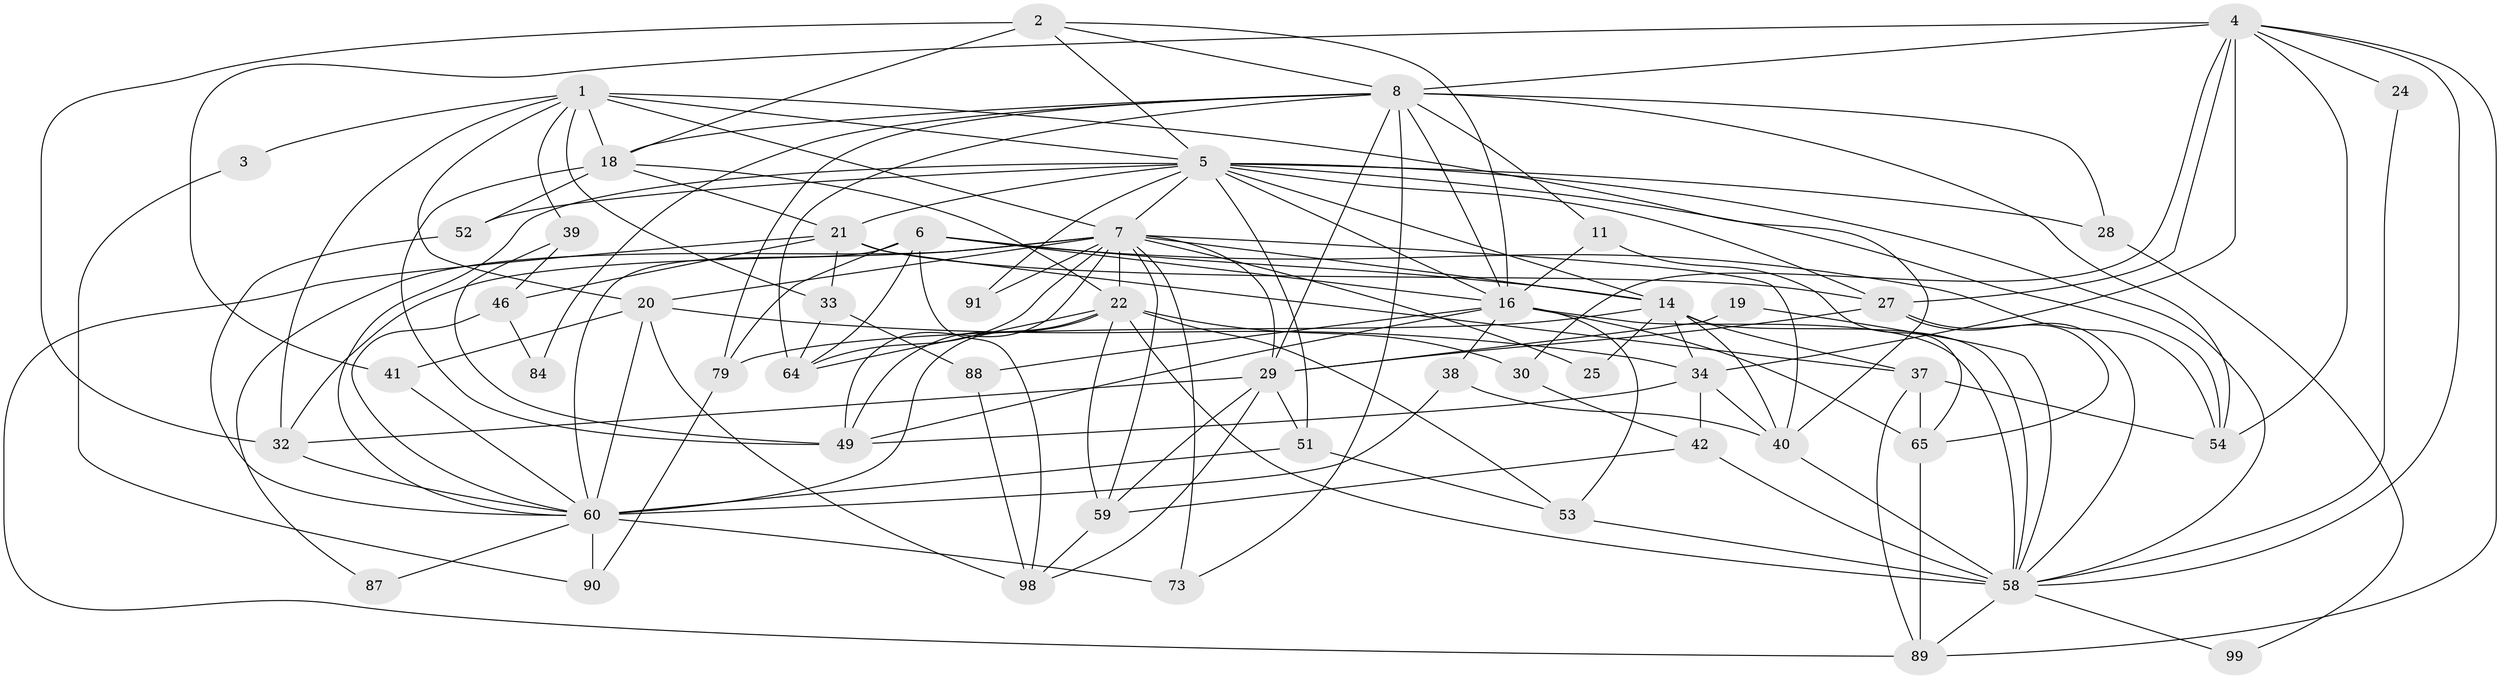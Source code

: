// original degree distribution, {4: 0.3173076923076923, 3: 0.25961538461538464, 2: 0.1346153846153846, 7: 0.019230769230769232, 6: 0.07692307692307693, 5: 0.15384615384615385, 8: 0.028846153846153848, 9: 0.009615384615384616}
// Generated by graph-tools (version 1.1) at 2025/15/03/09/25 04:15:09]
// undirected, 52 vertices, 144 edges
graph export_dot {
graph [start="1"]
  node [color=gray90,style=filled];
  1 [super="+36+56"];
  2 [super="+47+57"];
  3;
  4 [super="+9"];
  5 [super="+26+15+10"];
  6 [super="+62+12"];
  7 [super="+50+72+31"];
  8 [super="+102+76+13"];
  11 [super="+82"];
  14 [super="+23+17"];
  16 [super="+78"];
  18 [super="+66"];
  19;
  20 [super="+100"];
  21 [super="+101"];
  22 [super="+35"];
  24;
  25;
  27 [super="+80"];
  28;
  29;
  30;
  32 [super="+67"];
  33;
  34;
  37 [super="+95"];
  38;
  39;
  40 [super="+43+75"];
  41 [super="+97"];
  42 [super="+104"];
  46;
  49 [super="+69"];
  51 [super="+70"];
  52;
  53;
  54 [super="+61"];
  58 [super="+86+83"];
  59 [super="+93"];
  60 [super="+63"];
  64 [super="+85"];
  65;
  73;
  79;
  84;
  87;
  88;
  89;
  90;
  91;
  98;
  99;
  1 -- 3;
  1 -- 32;
  1 -- 18 [weight=2];
  1 -- 33;
  1 -- 20;
  1 -- 39;
  1 -- 7;
  1 -- 40;
  1 -- 5;
  2 -- 18 [weight=2];
  2 -- 32;
  2 -- 16;
  2 -- 8;
  2 -- 5;
  3 -- 90;
  4 -- 89;
  4 -- 34;
  4 -- 30;
  4 -- 54;
  4 -- 41;
  4 -- 8;
  4 -- 24;
  4 -- 58;
  4 -- 27;
  5 -- 52;
  5 -- 16;
  5 -- 28;
  5 -- 27;
  5 -- 58;
  5 -- 7;
  5 -- 14;
  5 -- 51 [weight=2];
  5 -- 21 [weight=2];
  5 -- 91;
  5 -- 60;
  5 -- 54;
  6 -- 79;
  6 -- 98;
  6 -- 64;
  6 -- 60;
  6 -- 54;
  6 -- 14;
  6 -- 16;
  7 -- 25;
  7 -- 64;
  7 -- 40;
  7 -- 59 [weight=2];
  7 -- 29;
  7 -- 32;
  7 -- 73;
  7 -- 49 [weight=2];
  7 -- 20;
  7 -- 22;
  7 -- 87;
  7 -- 91;
  7 -- 14;
  8 -- 73;
  8 -- 28;
  8 -- 79;
  8 -- 64;
  8 -- 18;
  8 -- 84;
  8 -- 11;
  8 -- 29;
  8 -- 16;
  8 -- 54;
  11 -- 65;
  11 -- 16;
  14 -- 79;
  14 -- 58 [weight=2];
  14 -- 37;
  14 -- 40;
  14 -- 25;
  14 -- 34;
  16 -- 65;
  16 -- 38;
  16 -- 49;
  16 -- 53;
  16 -- 88;
  16 -- 58;
  18 -- 52;
  18 -- 49;
  18 -- 22;
  18 -- 21;
  19 -- 29;
  19 -- 58;
  20 -- 98;
  20 -- 34;
  20 -- 41;
  20 -- 60 [weight=2];
  21 -- 37;
  21 -- 46;
  21 -- 33;
  21 -- 89;
  21 -- 27;
  22 -- 53;
  22 -- 64;
  22 -- 58;
  22 -- 60;
  22 -- 30 [weight=2];
  22 -- 59;
  22 -- 49;
  24 -- 58;
  27 -- 58;
  27 -- 65;
  27 -- 29;
  28 -- 99;
  29 -- 32;
  29 -- 98;
  29 -- 59;
  29 -- 51;
  30 -- 42;
  32 -- 60;
  33 -- 88;
  33 -- 64;
  34 -- 49;
  34 -- 40;
  34 -- 42;
  37 -- 89;
  37 -- 65;
  37 -- 54;
  38 -- 60;
  38 -- 40;
  39 -- 46;
  39 -- 49;
  40 -- 58;
  41 -- 60;
  42 -- 59;
  42 -- 58;
  46 -- 84;
  46 -- 60;
  51 -- 53;
  51 -- 60;
  52 -- 60;
  53 -- 58;
  58 -- 89;
  58 -- 99;
  59 -- 98;
  60 -- 73;
  60 -- 87;
  60 -- 90;
  65 -- 89;
  79 -- 90;
  88 -- 98;
}
